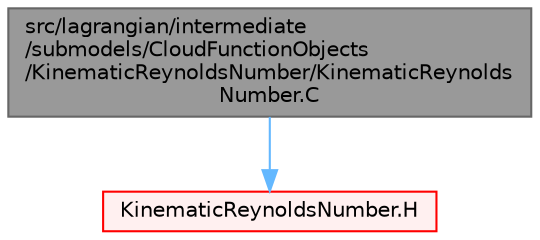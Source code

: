 digraph "src/lagrangian/intermediate/submodels/CloudFunctionObjects/KinematicReynoldsNumber/KinematicReynoldsNumber.C"
{
 // LATEX_PDF_SIZE
  bgcolor="transparent";
  edge [fontname=Helvetica,fontsize=10,labelfontname=Helvetica,labelfontsize=10];
  node [fontname=Helvetica,fontsize=10,shape=box,height=0.2,width=0.4];
  Node1 [id="Node000001",label="src/lagrangian/intermediate\l/submodels/CloudFunctionObjects\l/KinematicReynoldsNumber/KinematicReynolds\lNumber.C",height=0.2,width=0.4,color="gray40", fillcolor="grey60", style="filled", fontcolor="black",tooltip=" "];
  Node1 -> Node2 [id="edge1_Node000001_Node000002",color="steelblue1",style="solid",tooltip=" "];
  Node2 [id="Node000002",label="KinematicReynoldsNumber.H",height=0.2,width=0.4,color="red", fillcolor="#FFF0F0", style="filled",URL="$KinematicReynoldsNumber_8H.html",tooltip=" "];
}

